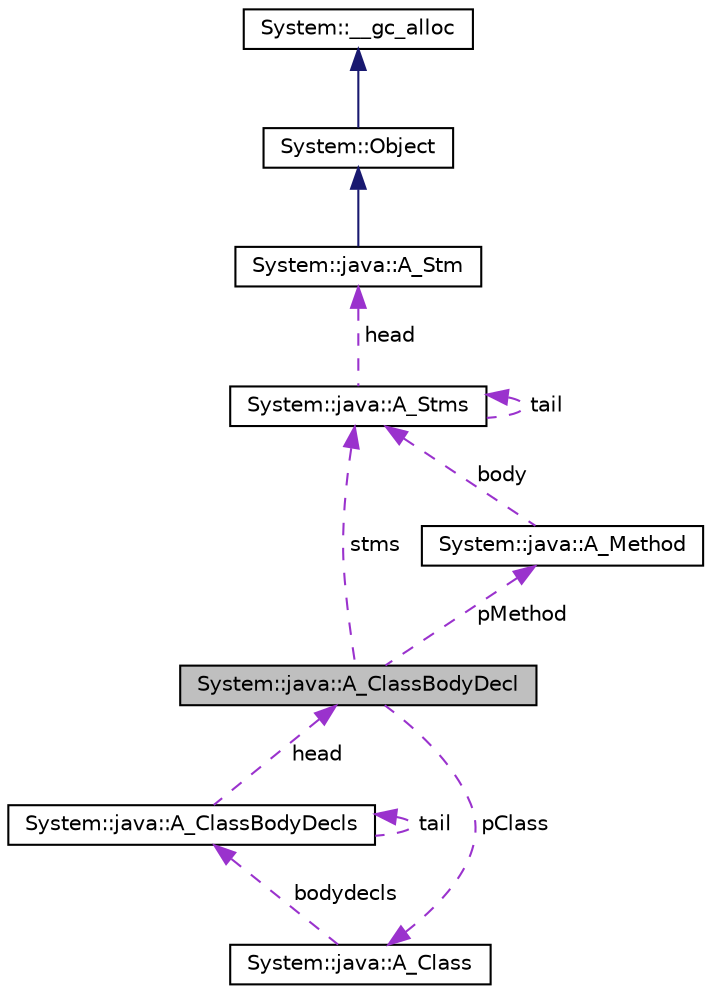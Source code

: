 digraph G
{
  edge [fontname="Helvetica",fontsize="10",labelfontname="Helvetica",labelfontsize="10"];
  node [fontname="Helvetica",fontsize="10",shape=record];
  Node1 [label="System::java::A_ClassBodyDecl",height=0.2,width=0.4,color="black", fillcolor="grey75", style="filled" fontcolor="black"];
  Node2 -> Node1 [dir="back",color="darkorchid3",fontsize="10",style="dashed",label=" pClass" ,fontname="Helvetica"];
  Node2 [label="System::java::A_Class",height=0.2,width=0.4,color="black", fillcolor="white", style="filled",URL="$class_system_1_1java_1_1_a___class.html"];
  Node3 -> Node2 [dir="back",color="darkorchid3",fontsize="10",style="dashed",label=" bodydecls" ,fontname="Helvetica"];
  Node3 [label="System::java::A_ClassBodyDecls",height=0.2,width=0.4,color="black", fillcolor="white", style="filled",URL="$class_system_1_1java_1_1_a___class_body_decls.html"];
  Node1 -> Node3 [dir="back",color="darkorchid3",fontsize="10",style="dashed",label=" head" ,fontname="Helvetica"];
  Node3 -> Node3 [dir="back",color="darkorchid3",fontsize="10",style="dashed",label=" tail" ,fontname="Helvetica"];
  Node4 -> Node1 [dir="back",color="darkorchid3",fontsize="10",style="dashed",label=" pMethod" ,fontname="Helvetica"];
  Node4 [label="System::java::A_Method",height=0.2,width=0.4,color="black", fillcolor="white", style="filled",URL="$class_system_1_1java_1_1_a___method.html"];
  Node5 -> Node4 [dir="back",color="darkorchid3",fontsize="10",style="dashed",label=" body" ,fontname="Helvetica"];
  Node5 [label="System::java::A_Stms",height=0.2,width=0.4,color="black", fillcolor="white", style="filled",URL="$class_system_1_1java_1_1_a___stms.html"];
  Node6 -> Node5 [dir="back",color="darkorchid3",fontsize="10",style="dashed",label=" head" ,fontname="Helvetica"];
  Node6 [label="System::java::A_Stm",height=0.2,width=0.4,color="black", fillcolor="white", style="filled",URL="$class_system_1_1java_1_1_a___stm.html"];
  Node7 -> Node6 [dir="back",color="midnightblue",fontsize="10",style="solid",fontname="Helvetica"];
  Node7 [label="System::Object",height=0.2,width=0.4,color="black", fillcolor="white", style="filled",URL="$class_system_1_1_object.html"];
  Node8 -> Node7 [dir="back",color="midnightblue",fontsize="10",style="solid",fontname="Helvetica"];
  Node8 [label="System::__gc_alloc",height=0.2,width=0.4,color="black", fillcolor="white", style="filled",URL="$class_system_1_1____gc__alloc.html"];
  Node5 -> Node5 [dir="back",color="darkorchid3",fontsize="10",style="dashed",label=" tail" ,fontname="Helvetica"];
  Node5 -> Node1 [dir="back",color="darkorchid3",fontsize="10",style="dashed",label=" stms" ,fontname="Helvetica"];
}
